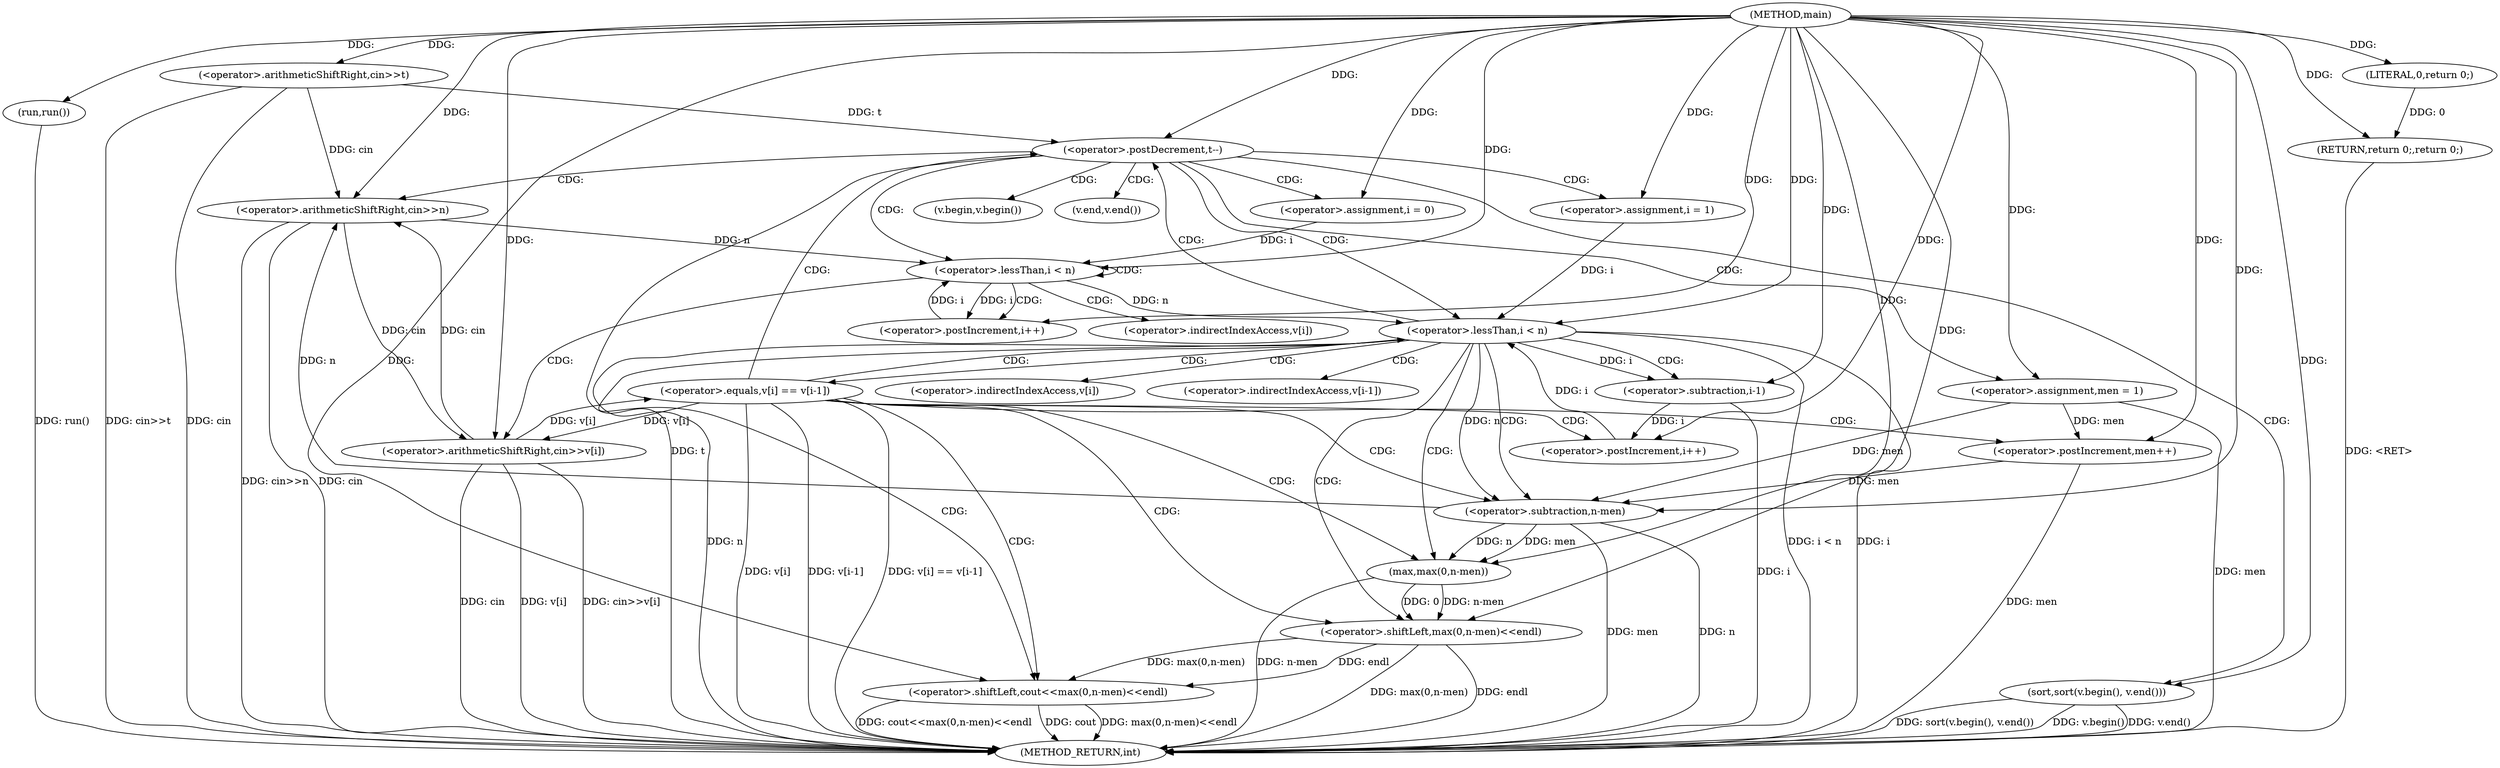 digraph "main" {  
"1000317" [label = "(METHOD,main)" ]
"1000392" [label = "(METHOD_RETURN,int)" ]
"1000319" [label = "(run,run())" ]
"1000321" [label = "(<operator>.arithmeticShiftRight,cin>>t)" ]
"1000390" [label = "(RETURN,return 0;,return 0;)" ]
"1000325" [label = "(<operator>.postDecrement,t--)" ]
"1000391" [label = "(LITERAL,0,return 0;)" ]
"1000329" [label = "(<operator>.arithmeticShiftRight,cin>>n)" ]
"1000349" [label = "(sort,sort(v.begin(), v.end()))" ]
"1000353" [label = "(<operator>.assignment,men = 1)" ]
"1000381" [label = "(<operator>.shiftLeft,cout<<max(0,n-men)<<endl)" ]
"1000335" [label = "(<operator>.assignment,i = 0)" ]
"1000338" [label = "(<operator>.lessThan,i < n)" ]
"1000341" [label = "(<operator>.postIncrement,i++)" ]
"1000358" [label = "(<operator>.assignment,i = 1)" ]
"1000361" [label = "(<operator>.lessThan,i < n)" ]
"1000364" [label = "(<operator>.postIncrement,i++)" ]
"1000344" [label = "(<operator>.arithmeticShiftRight,cin>>v[i])" ]
"1000383" [label = "(<operator>.shiftLeft,max(0,n-men)<<endl)" ]
"1000368" [label = "(<operator>.equals,v[i] == v[i-1])" ]
"1000377" [label = "(<operator>.postIncrement,men++)" ]
"1000384" [label = "(max,max(0,n-men))" ]
"1000386" [label = "(<operator>.subtraction,n-men)" ]
"1000374" [label = "(<operator>.subtraction,i-1)" ]
"1000350" [label = "(v.begin,v.begin())" ]
"1000351" [label = "(v.end,v.end())" ]
"1000346" [label = "(<operator>.indirectIndexAccess,v[i])" ]
"1000369" [label = "(<operator>.indirectIndexAccess,v[i])" ]
"1000372" [label = "(<operator>.indirectIndexAccess,v[i-1])" ]
  "1000319" -> "1000392"  [ label = "DDG: run()"] 
  "1000321" -> "1000392"  [ label = "DDG: cin"] 
  "1000321" -> "1000392"  [ label = "DDG: cin>>t"] 
  "1000325" -> "1000392"  [ label = "DDG: t"] 
  "1000329" -> "1000392"  [ label = "DDG: cin"] 
  "1000329" -> "1000392"  [ label = "DDG: cin>>n"] 
  "1000349" -> "1000392"  [ label = "DDG: v.begin()"] 
  "1000349" -> "1000392"  [ label = "DDG: v.end()"] 
  "1000349" -> "1000392"  [ label = "DDG: sort(v.begin(), v.end())"] 
  "1000353" -> "1000392"  [ label = "DDG: men"] 
  "1000361" -> "1000392"  [ label = "DDG: i"] 
  "1000361" -> "1000392"  [ label = "DDG: n"] 
  "1000361" -> "1000392"  [ label = "DDG: i < n"] 
  "1000368" -> "1000392"  [ label = "DDG: v[i]"] 
  "1000374" -> "1000392"  [ label = "DDG: i"] 
  "1000368" -> "1000392"  [ label = "DDG: v[i-1]"] 
  "1000368" -> "1000392"  [ label = "DDG: v[i] == v[i-1]"] 
  "1000386" -> "1000392"  [ label = "DDG: n"] 
  "1000386" -> "1000392"  [ label = "DDG: men"] 
  "1000384" -> "1000392"  [ label = "DDG: n-men"] 
  "1000383" -> "1000392"  [ label = "DDG: max(0,n-men)"] 
  "1000381" -> "1000392"  [ label = "DDG: max(0,n-men)<<endl"] 
  "1000381" -> "1000392"  [ label = "DDG: cout<<max(0,n-men)<<endl"] 
  "1000377" -> "1000392"  [ label = "DDG: men"] 
  "1000344" -> "1000392"  [ label = "DDG: cin"] 
  "1000344" -> "1000392"  [ label = "DDG: v[i]"] 
  "1000344" -> "1000392"  [ label = "DDG: cin>>v[i]"] 
  "1000390" -> "1000392"  [ label = "DDG: <RET>"] 
  "1000383" -> "1000392"  [ label = "DDG: endl"] 
  "1000381" -> "1000392"  [ label = "DDG: cout"] 
  "1000317" -> "1000319"  [ label = "DDG: "] 
  "1000391" -> "1000390"  [ label = "DDG: 0"] 
  "1000317" -> "1000390"  [ label = "DDG: "] 
  "1000317" -> "1000321"  [ label = "DDG: "] 
  "1000317" -> "1000391"  [ label = "DDG: "] 
  "1000321" -> "1000325"  [ label = "DDG: t"] 
  "1000317" -> "1000325"  [ label = "DDG: "] 
  "1000317" -> "1000353"  [ label = "DDG: "] 
  "1000321" -> "1000329"  [ label = "DDG: cin"] 
  "1000344" -> "1000329"  [ label = "DDG: cin"] 
  "1000317" -> "1000329"  [ label = "DDG: "] 
  "1000386" -> "1000329"  [ label = "DDG: n"] 
  "1000317" -> "1000335"  [ label = "DDG: "] 
  "1000317" -> "1000349"  [ label = "DDG: "] 
  "1000317" -> "1000358"  [ label = "DDG: "] 
  "1000317" -> "1000381"  [ label = "DDG: "] 
  "1000383" -> "1000381"  [ label = "DDG: endl"] 
  "1000383" -> "1000381"  [ label = "DDG: max(0,n-men)"] 
  "1000335" -> "1000338"  [ label = "DDG: i"] 
  "1000341" -> "1000338"  [ label = "DDG: i"] 
  "1000317" -> "1000338"  [ label = "DDG: "] 
  "1000329" -> "1000338"  [ label = "DDG: n"] 
  "1000338" -> "1000341"  [ label = "DDG: i"] 
  "1000317" -> "1000341"  [ label = "DDG: "] 
  "1000358" -> "1000361"  [ label = "DDG: i"] 
  "1000364" -> "1000361"  [ label = "DDG: i"] 
  "1000317" -> "1000361"  [ label = "DDG: "] 
  "1000338" -> "1000361"  [ label = "DDG: n"] 
  "1000374" -> "1000364"  [ label = "DDG: i"] 
  "1000317" -> "1000364"  [ label = "DDG: "] 
  "1000384" -> "1000383"  [ label = "DDG: n-men"] 
  "1000384" -> "1000383"  [ label = "DDG: 0"] 
  "1000317" -> "1000383"  [ label = "DDG: "] 
  "1000329" -> "1000344"  [ label = "DDG: cin"] 
  "1000317" -> "1000344"  [ label = "DDG: "] 
  "1000368" -> "1000344"  [ label = "DDG: v[i]"] 
  "1000317" -> "1000384"  [ label = "DDG: "] 
  "1000386" -> "1000384"  [ label = "DDG: n"] 
  "1000386" -> "1000384"  [ label = "DDG: men"] 
  "1000344" -> "1000368"  [ label = "DDG: v[i]"] 
  "1000353" -> "1000377"  [ label = "DDG: men"] 
  "1000317" -> "1000377"  [ label = "DDG: "] 
  "1000361" -> "1000386"  [ label = "DDG: n"] 
  "1000317" -> "1000386"  [ label = "DDG: "] 
  "1000353" -> "1000386"  [ label = "DDG: men"] 
  "1000377" -> "1000386"  [ label = "DDG: men"] 
  "1000361" -> "1000374"  [ label = "DDG: i"] 
  "1000317" -> "1000374"  [ label = "DDG: "] 
  "1000325" -> "1000350"  [ label = "CDG: "] 
  "1000325" -> "1000353"  [ label = "CDG: "] 
  "1000325" -> "1000338"  [ label = "CDG: "] 
  "1000325" -> "1000349"  [ label = "CDG: "] 
  "1000325" -> "1000351"  [ label = "CDG: "] 
  "1000325" -> "1000335"  [ label = "CDG: "] 
  "1000325" -> "1000329"  [ label = "CDG: "] 
  "1000325" -> "1000361"  [ label = "CDG: "] 
  "1000325" -> "1000358"  [ label = "CDG: "] 
  "1000338" -> "1000341"  [ label = "CDG: "] 
  "1000338" -> "1000344"  [ label = "CDG: "] 
  "1000338" -> "1000338"  [ label = "CDG: "] 
  "1000338" -> "1000346"  [ label = "CDG: "] 
  "1000361" -> "1000368"  [ label = "CDG: "] 
  "1000361" -> "1000384"  [ label = "CDG: "] 
  "1000361" -> "1000383"  [ label = "CDG: "] 
  "1000361" -> "1000374"  [ label = "CDG: "] 
  "1000361" -> "1000372"  [ label = "CDG: "] 
  "1000361" -> "1000325"  [ label = "CDG: "] 
  "1000361" -> "1000381"  [ label = "CDG: "] 
  "1000361" -> "1000369"  [ label = "CDG: "] 
  "1000361" -> "1000386"  [ label = "CDG: "] 
  "1000368" -> "1000377"  [ label = "CDG: "] 
  "1000368" -> "1000361"  [ label = "CDG: "] 
  "1000368" -> "1000364"  [ label = "CDG: "] 
  "1000368" -> "1000384"  [ label = "CDG: "] 
  "1000368" -> "1000383"  [ label = "CDG: "] 
  "1000368" -> "1000325"  [ label = "CDG: "] 
  "1000368" -> "1000381"  [ label = "CDG: "] 
  "1000368" -> "1000386"  [ label = "CDG: "] 
}
